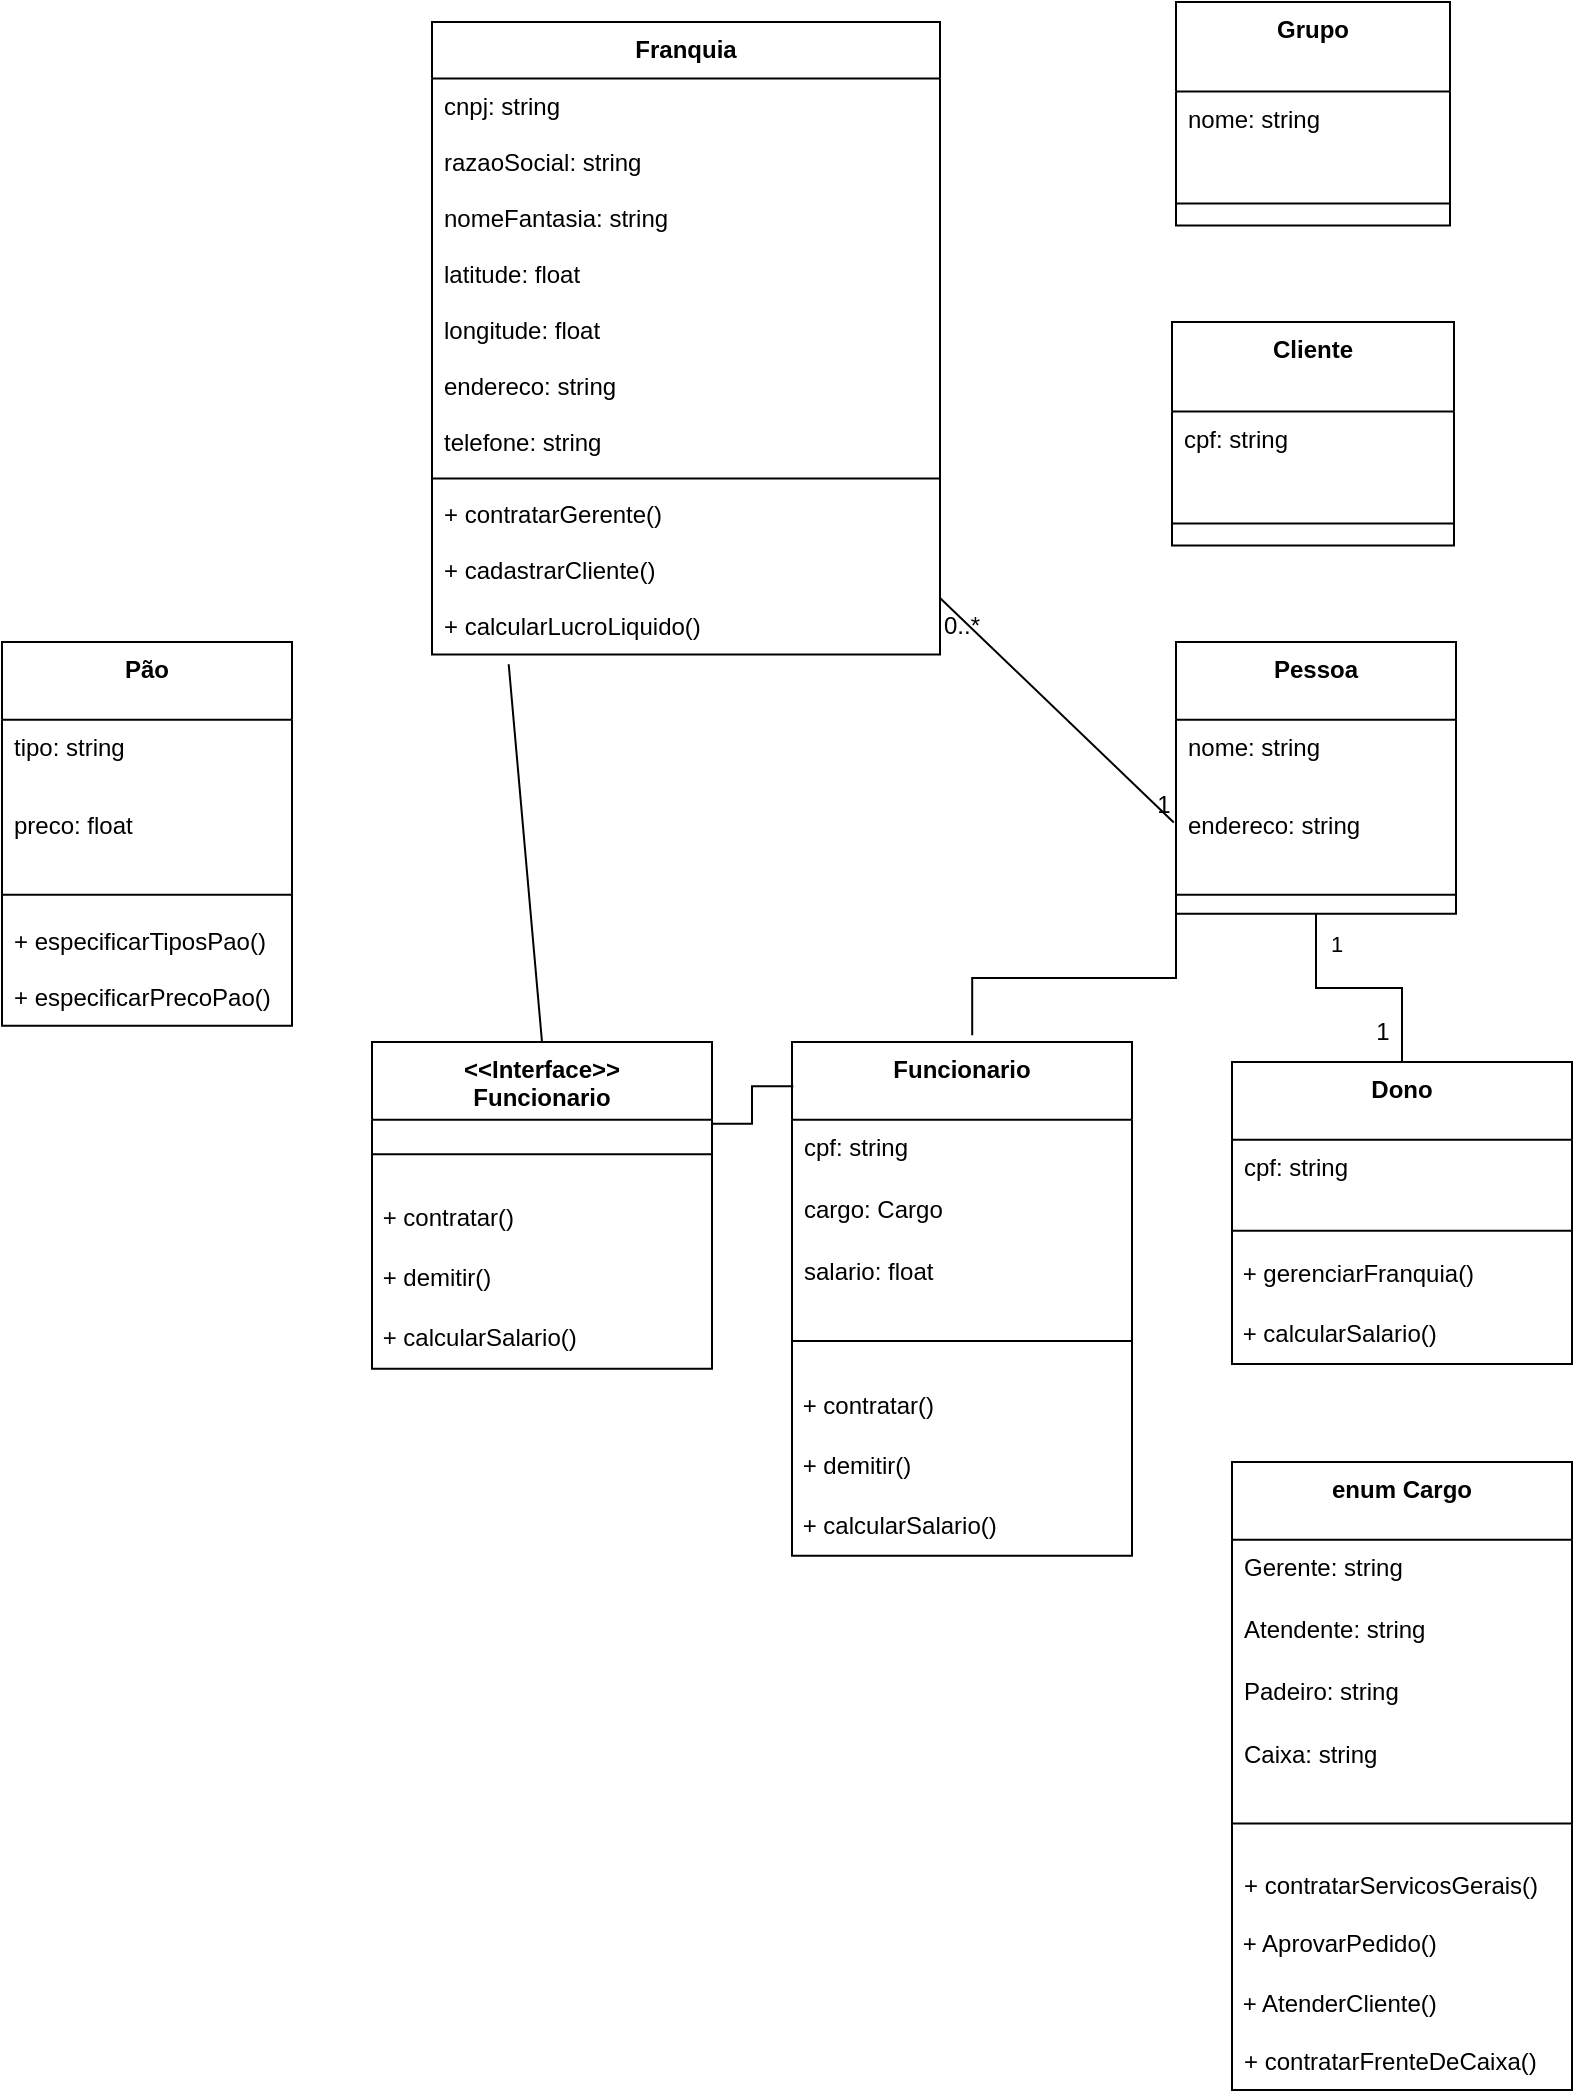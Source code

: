 <mxfile version="26.0.16">
  <diagram name="Página-1" id="nb6WnDY1xsW9HN1ucXLA">
    <mxGraphModel dx="1120" dy="650" grid="1" gridSize="10" guides="1" tooltips="1" connect="1" arrows="1" fold="1" page="1" pageScale="1" pageWidth="827" pageHeight="1169" math="0" shadow="0">
      <root>
        <mxCell id="0" />
        <mxCell id="1" parent="0" />
        <mxCell id="2" value="Franquia" style="swimlane;fontStyle=1;align=center;verticalAlign=top;childLayout=stackLayout;horizontal=1;startSize=28.267;horizontalStack=0;resizeParent=1;resizeParentMax=0;resizeLast=0;collapsible=0;marginBottom=0;" parent="1" vertex="1">
          <mxGeometry x="250" y="50" width="254" height="316.267" as="geometry" />
        </mxCell>
        <mxCell id="3" value="cnpj: string" style="text;strokeColor=none;fillColor=none;align=left;verticalAlign=top;spacingLeft=4;spacingRight=4;overflow=hidden;rotatable=0;points=[[0,0.5],[1,0.5]];portConstraint=eastwest;" parent="2" vertex="1">
          <mxGeometry y="28.267" width="254" height="28" as="geometry" />
        </mxCell>
        <mxCell id="4" value="razaoSocial: string" style="text;strokeColor=none;fillColor=none;align=left;verticalAlign=top;spacingLeft=4;spacingRight=4;overflow=hidden;rotatable=0;points=[[0,0.5],[1,0.5]];portConstraint=eastwest;" parent="2" vertex="1">
          <mxGeometry y="56.267" width="254" height="28" as="geometry" />
        </mxCell>
        <mxCell id="5" value="nomeFantasia: string" style="text;strokeColor=none;fillColor=none;align=left;verticalAlign=top;spacingLeft=4;spacingRight=4;overflow=hidden;rotatable=0;points=[[0,0.5],[1,0.5]];portConstraint=eastwest;" parent="2" vertex="1">
          <mxGeometry y="84.267" width="254" height="28" as="geometry" />
        </mxCell>
        <mxCell id="6" value="latitude: float" style="text;strokeColor=none;fillColor=none;align=left;verticalAlign=top;spacingLeft=4;spacingRight=4;overflow=hidden;rotatable=0;points=[[0,0.5],[1,0.5]];portConstraint=eastwest;" parent="2" vertex="1">
          <mxGeometry y="112.267" width="254" height="28" as="geometry" />
        </mxCell>
        <mxCell id="7" value="longitude: float" style="text;strokeColor=none;fillColor=none;align=left;verticalAlign=top;spacingLeft=4;spacingRight=4;overflow=hidden;rotatable=0;points=[[0,0.5],[1,0.5]];portConstraint=eastwest;" parent="2" vertex="1">
          <mxGeometry y="140.267" width="254" height="28" as="geometry" />
        </mxCell>
        <mxCell id="8" value="endereco: string" style="text;strokeColor=none;fillColor=none;align=left;verticalAlign=top;spacingLeft=4;spacingRight=4;overflow=hidden;rotatable=0;points=[[0,0.5],[1,0.5]];portConstraint=eastwest;" parent="2" vertex="1">
          <mxGeometry y="168.267" width="254" height="28" as="geometry" />
        </mxCell>
        <mxCell id="9" value="telefone: string" style="text;strokeColor=none;fillColor=none;align=left;verticalAlign=top;spacingLeft=4;spacingRight=4;overflow=hidden;rotatable=0;points=[[0,0.5],[1,0.5]];portConstraint=eastwest;" parent="2" vertex="1">
          <mxGeometry y="196.267" width="254" height="28" as="geometry" />
        </mxCell>
        <mxCell id="10" style="line;strokeWidth=1;fillColor=none;align=left;verticalAlign=middle;spacingTop=-1;spacingLeft=3;spacingRight=3;rotatable=0;labelPosition=right;points=[];portConstraint=eastwest;strokeColor=inherit;" parent="2" vertex="1">
          <mxGeometry y="224.267" width="254" height="8" as="geometry" />
        </mxCell>
        <mxCell id="11" value="+ contratarGerente()" style="text;strokeColor=none;fillColor=none;align=left;verticalAlign=top;spacingLeft=4;spacingRight=4;overflow=hidden;rotatable=0;points=[[0,0.5],[1,0.5]];portConstraint=eastwest;" parent="2" vertex="1">
          <mxGeometry y="232.267" width="254" height="28" as="geometry" />
        </mxCell>
        <mxCell id="16" value="+ cadastrarCliente()" style="text;strokeColor=none;fillColor=none;align=left;verticalAlign=top;spacingLeft=4;spacingRight=4;overflow=hidden;rotatable=0;points=[[0,0.5],[1,0.5]];portConstraint=eastwest;" parent="2" vertex="1">
          <mxGeometry y="260.267" width="254" height="28" as="geometry" />
        </mxCell>
        <mxCell id="17" value="+ calcularLucroLiquido()" style="text;strokeColor=none;fillColor=none;align=left;verticalAlign=top;spacingLeft=4;spacingRight=4;overflow=hidden;rotatable=0;points=[[0,0.5],[1,0.5]];portConstraint=eastwest;" parent="2" vertex="1">
          <mxGeometry y="288.267" width="254" height="28" as="geometry" />
        </mxCell>
        <mxCell id="tT6m4qfDZDHFZDtVOqjH-67" value="1" style="edgeStyle=orthogonalEdgeStyle;rounded=0;orthogonalLoop=1;jettySize=auto;html=1;exitX=0.5;exitY=1;exitDx=0;exitDy=0;endArrow=none;startFill=0;entryX=0.5;entryY=0;entryDx=0;entryDy=0;fontFamily=Helvetica;fontSize=12;" edge="1" parent="1" source="18" target="tT6m4qfDZDHFZDtVOqjH-58">
          <mxGeometry x="0.744" y="-10" relative="1" as="geometry">
            <mxPoint x="90" y="790" as="targetPoint" />
            <mxPoint as="offset" />
          </mxGeometry>
        </mxCell>
        <mxCell id="tT6m4qfDZDHFZDtVOqjH-88" value="1" style="edgeLabel;html=1;align=center;verticalAlign=middle;resizable=0;points=[];" vertex="1" connectable="0" parent="tT6m4qfDZDHFZDtVOqjH-67">
          <mxGeometry x="-0.871" y="1" relative="1" as="geometry">
            <mxPoint x="9" y="7" as="offset" />
          </mxGeometry>
        </mxCell>
        <mxCell id="tT6m4qfDZDHFZDtVOqjH-89" style="edgeStyle=orthogonalEdgeStyle;rounded=0;orthogonalLoop=1;jettySize=auto;html=1;exitX=0;exitY=1;exitDx=0;exitDy=0;endArrow=none;startFill=0;entryX=0.53;entryY=-0.013;entryDx=0;entryDy=0;entryPerimeter=0;" edge="1" parent="1" source="18" target="tT6m4qfDZDHFZDtVOqjH-90">
          <mxGeometry relative="1" as="geometry">
            <mxPoint x="480" y="850" as="targetPoint" />
          </mxGeometry>
        </mxCell>
        <mxCell id="18" value="Pessoa" style="swimlane;fontStyle=1;align=center;verticalAlign=top;childLayout=stackLayout;horizontal=1;startSize=38.857;horizontalStack=0;resizeParent=1;resizeParentMax=0;resizeLast=0;collapsible=0;marginBottom=0;" parent="1" vertex="1">
          <mxGeometry x="622" y="360.0" width="140" height="135.857" as="geometry" />
        </mxCell>
        <mxCell id="19" value="nome: string" style="text;strokeColor=none;fillColor=none;align=left;verticalAlign=top;spacingLeft=4;spacingRight=4;overflow=hidden;rotatable=0;points=[[0,0.5],[1,0.5]];portConstraint=eastwest;" parent="18" vertex="1">
          <mxGeometry y="38.857" width="140" height="39" as="geometry" />
        </mxCell>
        <mxCell id="20" value="endereco: string" style="text;strokeColor=none;fillColor=none;align=left;verticalAlign=top;spacingLeft=4;spacingRight=4;overflow=hidden;rotatable=0;points=[[0,0.5],[1,0.5]];portConstraint=eastwest;" parent="18" vertex="1">
          <mxGeometry y="77.857" width="140" height="39" as="geometry" />
        </mxCell>
        <mxCell id="21" style="line;strokeWidth=1;fillColor=none;align=left;verticalAlign=middle;spacingTop=-1;spacingLeft=3;spacingRight=3;rotatable=0;labelPosition=right;points=[];portConstraint=eastwest;strokeColor=inherit;" parent="18" vertex="1">
          <mxGeometry y="116.857" width="140" height="19" as="geometry" />
        </mxCell>
        <mxCell id="26" value="Grupo" style="swimlane;fontStyle=1;align=center;verticalAlign=top;childLayout=stackLayout;horizontal=1;startSize=44.8;horizontalStack=0;resizeParent=1;resizeParentMax=0;resizeLast=0;collapsible=0;marginBottom=0;" parent="1" vertex="1">
          <mxGeometry x="622" y="40" width="137" height="111.8" as="geometry" />
        </mxCell>
        <mxCell id="27" value="nome: string" style="text;strokeColor=none;fillColor=none;align=left;verticalAlign=top;spacingLeft=4;spacingRight=4;overflow=hidden;rotatable=0;points=[[0,0.5],[1,0.5]];portConstraint=eastwest;" parent="26" vertex="1">
          <mxGeometry y="44.8" width="137" height="45" as="geometry" />
        </mxCell>
        <mxCell id="28" style="line;strokeWidth=1;fillColor=none;align=left;verticalAlign=middle;spacingTop=-1;spacingLeft=3;spacingRight=3;rotatable=0;labelPosition=right;points=[];portConstraint=eastwest;strokeColor=inherit;" parent="26" vertex="1">
          <mxGeometry y="89.8" width="137" height="22" as="geometry" />
        </mxCell>
        <mxCell id="29" value="Pão" style="swimlane;fontStyle=1;align=center;verticalAlign=top;childLayout=stackLayout;horizontal=1;startSize=38.857;horizontalStack=0;resizeParent=1;resizeParentMax=0;resizeLast=0;collapsible=0;marginBottom=0;" parent="1" vertex="1">
          <mxGeometry x="35" y="360" width="145" height="191.857" as="geometry" />
        </mxCell>
        <mxCell id="30" value="tipo: string" style="text;strokeColor=none;fillColor=none;align=left;verticalAlign=top;spacingLeft=4;spacingRight=4;overflow=hidden;rotatable=0;points=[[0,0.5],[1,0.5]];portConstraint=eastwest;" parent="29" vertex="1">
          <mxGeometry y="38.857" width="145" height="39" as="geometry" />
        </mxCell>
        <mxCell id="31" value="preco: float" style="text;strokeColor=none;fillColor=none;align=left;verticalAlign=top;spacingLeft=4;spacingRight=4;overflow=hidden;rotatable=0;points=[[0,0.5],[1,0.5]];portConstraint=eastwest;" parent="29" vertex="1">
          <mxGeometry y="77.857" width="145" height="39" as="geometry" />
        </mxCell>
        <mxCell id="32" style="line;strokeWidth=1;fillColor=none;align=left;verticalAlign=middle;spacingTop=-1;spacingLeft=3;spacingRight=3;rotatable=0;labelPosition=right;points=[];portConstraint=eastwest;strokeColor=inherit;" parent="29" vertex="1">
          <mxGeometry y="116.857" width="145" height="19" as="geometry" />
        </mxCell>
        <mxCell id="14" value="+ especificarTiposPao()" style="text;strokeColor=none;fillColor=none;align=left;verticalAlign=top;spacingLeft=4;spacingRight=4;overflow=hidden;rotatable=0;points=[[0,0.5],[1,0.5]];portConstraint=eastwest;" parent="29" vertex="1">
          <mxGeometry y="135.857" width="145" height="28" as="geometry" />
        </mxCell>
        <mxCell id="15" value="+ especificarPrecoPao()" style="text;strokeColor=none;fillColor=none;align=left;verticalAlign=top;spacingLeft=4;spacingRight=4;overflow=hidden;rotatable=0;points=[[0,0.5],[1,0.5]];portConstraint=eastwest;" parent="29" vertex="1">
          <mxGeometry y="163.857" width="145" height="28" as="geometry" />
        </mxCell>
        <mxCell id="33" value="Cliente" style="swimlane;fontStyle=1;align=center;verticalAlign=top;childLayout=stackLayout;horizontal=1;startSize=44.8;horizontalStack=0;resizeParent=1;resizeParentMax=0;resizeLast=0;collapsible=0;marginBottom=0;" parent="1" vertex="1">
          <mxGeometry x="620" y="200" width="141" height="111.8" as="geometry" />
        </mxCell>
        <mxCell id="34" value="cpf: string" style="text;strokeColor=none;fillColor=none;align=left;verticalAlign=top;spacingLeft=4;spacingRight=4;overflow=hidden;rotatable=0;points=[[0,0.5],[1,0.5]];portConstraint=eastwest;" parent="33" vertex="1">
          <mxGeometry y="44.8" width="141" height="45" as="geometry" />
        </mxCell>
        <mxCell id="35" style="line;strokeWidth=1;fillColor=none;align=left;verticalAlign=middle;spacingTop=-1;spacingLeft=3;spacingRight=3;rotatable=0;labelPosition=right;points=[];portConstraint=eastwest;strokeColor=inherit;" parent="33" vertex="1">
          <mxGeometry y="89.8" width="141" height="22" as="geometry" />
        </mxCell>
        <mxCell id="tT6m4qfDZDHFZDtVOqjH-58" value="Dono" style="swimlane;fontStyle=1;align=center;verticalAlign=top;childLayout=stackLayout;horizontal=1;startSize=38.857;horizontalStack=0;resizeParent=1;resizeParentMax=0;resizeLast=0;collapsible=0;marginBottom=0;" vertex="1" parent="1">
          <mxGeometry x="650" y="570" width="170" height="150.997" as="geometry" />
        </mxCell>
        <mxCell id="tT6m4qfDZDHFZDtVOqjH-60" value="cpf: string" style="text;strokeColor=none;fillColor=none;align=left;verticalAlign=top;spacingLeft=4;spacingRight=4;overflow=hidden;rotatable=0;points=[[0,0.5],[1,0.5]];portConstraint=eastwest;" vertex="1" parent="tT6m4qfDZDHFZDtVOqjH-58">
          <mxGeometry y="38.857" width="170" height="39" as="geometry" />
        </mxCell>
        <mxCell id="tT6m4qfDZDHFZDtVOqjH-61" style="line;strokeWidth=1;fillColor=none;align=left;verticalAlign=middle;spacingTop=-1;spacingLeft=3;spacingRight=3;rotatable=0;labelPosition=right;points=[];portConstraint=eastwest;strokeColor=inherit;" vertex="1" parent="tT6m4qfDZDHFZDtVOqjH-58">
          <mxGeometry y="77.857" width="170" height="13.14" as="geometry" />
        </mxCell>
        <mxCell id="tT6m4qfDZDHFZDtVOqjH-81" value="&amp;nbsp;+ gerenciarFranquia()" style="text;html=1;align=left;verticalAlign=middle;resizable=0;points=[];autosize=1;strokeColor=none;fillColor=none;" vertex="1" parent="tT6m4qfDZDHFZDtVOqjH-58">
          <mxGeometry y="90.997" width="170" height="30" as="geometry" />
        </mxCell>
        <mxCell id="tT6m4qfDZDHFZDtVOqjH-127" value="&amp;nbsp;+ calcularSalario()" style="text;html=1;align=left;verticalAlign=middle;resizable=0;points=[];autosize=1;strokeColor=none;fillColor=none;" vertex="1" parent="tT6m4qfDZDHFZDtVOqjH-58">
          <mxGeometry y="120.997" width="170" height="30" as="geometry" />
        </mxCell>
        <mxCell id="tT6m4qfDZDHFZDtVOqjH-63" value="" style="curved=1;startArrow=none;endArrow=none;entryX=-0.008;entryY=0.317;entryDx=0;entryDy=0;exitX=1;exitY=-0.01;exitDx=0;exitDy=0;exitPerimeter=0;entryPerimeter=0;" edge="1" parent="1" source="17" target="20">
          <mxGeometry relative="1" as="geometry">
            <Array as="points" />
            <mxPoint x="530" y="550" as="sourcePoint" />
            <mxPoint x="90" y="605" as="targetPoint" />
          </mxGeometry>
        </mxCell>
        <mxCell id="tT6m4qfDZDHFZDtVOqjH-64" value="0..*" style="edgeLabel;resizable=0;labelBackgroundColor=none;fontSize=12;align=left;verticalAlign=top;" vertex="1" parent="tT6m4qfDZDHFZDtVOqjH-63">
          <mxGeometry x="-1" relative="1" as="geometry" />
        </mxCell>
        <mxCell id="tT6m4qfDZDHFZDtVOqjH-65" value="1" style="edgeLabel;resizable=0;labelBackgroundColor=none;fontSize=12;align=right;verticalAlign=bottom;" vertex="1" parent="tT6m4qfDZDHFZDtVOqjH-63">
          <mxGeometry x="1" relative="1" as="geometry" />
        </mxCell>
        <mxCell id="tT6m4qfDZDHFZDtVOqjH-90" value="Funcionario" style="swimlane;fontStyle=1;align=center;verticalAlign=top;childLayout=stackLayout;horizontal=1;startSize=38.857;horizontalStack=0;resizeParent=1;resizeParentMax=0;resizeLast=0;collapsible=0;marginBottom=0;" vertex="1" parent="1">
          <mxGeometry x="430" y="560" width="170" height="256.837" as="geometry" />
        </mxCell>
        <mxCell id="tT6m4qfDZDHFZDtVOqjH-92" value="cpf: string" style="text;strokeColor=none;fillColor=none;align=left;verticalAlign=top;spacingLeft=4;spacingRight=4;overflow=hidden;rotatable=0;points=[[0,0.5],[1,0.5]];portConstraint=eastwest;" vertex="1" parent="tT6m4qfDZDHFZDtVOqjH-90">
          <mxGeometry y="38.857" width="170" height="31.14" as="geometry" />
        </mxCell>
        <mxCell id="tT6m4qfDZDHFZDtVOqjH-95" value="cargo: Cargo" style="text;strokeColor=none;fillColor=none;align=left;verticalAlign=top;spacingLeft=4;spacingRight=4;overflow=hidden;rotatable=0;points=[[0,0.5],[1,0.5]];portConstraint=eastwest;" vertex="1" parent="tT6m4qfDZDHFZDtVOqjH-90">
          <mxGeometry y="69.997" width="170" height="31.14" as="geometry" />
        </mxCell>
        <mxCell id="tT6m4qfDZDHFZDtVOqjH-96" value="salario: float" style="text;strokeColor=none;fillColor=none;align=left;verticalAlign=top;spacingLeft=4;spacingRight=4;overflow=hidden;rotatable=0;points=[[0,0.5],[1,0.5]];portConstraint=eastwest;" vertex="1" parent="tT6m4qfDZDHFZDtVOqjH-90">
          <mxGeometry y="101.137" width="170" height="31.14" as="geometry" />
        </mxCell>
        <mxCell id="tT6m4qfDZDHFZDtVOqjH-93" style="line;strokeWidth=1;fillColor=none;align=left;verticalAlign=middle;spacingTop=-1;spacingLeft=3;spacingRight=3;rotatable=0;labelPosition=right;points=[];portConstraint=eastwest;strokeColor=inherit;" vertex="1" parent="tT6m4qfDZDHFZDtVOqjH-90">
          <mxGeometry y="132.277" width="170" height="34.56" as="geometry" />
        </mxCell>
        <mxCell id="tT6m4qfDZDHFZDtVOqjH-97" value="&amp;nbsp;+ contratar()" style="text;html=1;align=left;verticalAlign=middle;resizable=0;points=[];autosize=1;strokeColor=none;fillColor=none;" vertex="1" parent="tT6m4qfDZDHFZDtVOqjH-90">
          <mxGeometry y="166.837" width="170" height="30" as="geometry" />
        </mxCell>
        <mxCell id="tT6m4qfDZDHFZDtVOqjH-98" value="&amp;nbsp;+ demitir()" style="text;html=1;align=left;verticalAlign=middle;resizable=0;points=[];autosize=1;strokeColor=none;fillColor=none;" vertex="1" parent="tT6m4qfDZDHFZDtVOqjH-90">
          <mxGeometry y="196.837" width="170" height="30" as="geometry" />
        </mxCell>
        <mxCell id="tT6m4qfDZDHFZDtVOqjH-99" value="&amp;nbsp;+ calcularSalario()" style="text;html=1;align=left;verticalAlign=middle;resizable=0;points=[];autosize=1;strokeColor=none;fillColor=none;" vertex="1" parent="tT6m4qfDZDHFZDtVOqjH-90">
          <mxGeometry y="226.837" width="170" height="30" as="geometry" />
        </mxCell>
        <mxCell id="tT6m4qfDZDHFZDtVOqjH-131" style="edgeStyle=orthogonalEdgeStyle;rounded=0;orthogonalLoop=1;jettySize=auto;html=1;exitX=1;exitY=0.25;exitDx=0;exitDy=0;endArrow=none;startFill=0;entryX=0.004;entryY=0.086;entryDx=0;entryDy=0;entryPerimeter=0;" edge="1" parent="1" source="tT6m4qfDZDHFZDtVOqjH-109" target="tT6m4qfDZDHFZDtVOqjH-90">
          <mxGeometry relative="1" as="geometry">
            <mxPoint x="410" y="570" as="targetPoint" />
          </mxGeometry>
        </mxCell>
        <mxCell id="tT6m4qfDZDHFZDtVOqjH-109" value="&lt;&lt;Interface&gt;&gt;&#xa;Funcionario" style="swimlane;fontStyle=1;align=center;verticalAlign=top;childLayout=stackLayout;horizontal=1;startSize=38.857;horizontalStack=0;resizeParent=1;resizeParentMax=0;resizeLast=0;collapsible=0;marginBottom=0;" vertex="1" parent="1">
          <mxGeometry x="220" y="560" width="170" height="163.417" as="geometry" />
        </mxCell>
        <mxCell id="tT6m4qfDZDHFZDtVOqjH-113" style="line;strokeWidth=1;fillColor=none;align=left;verticalAlign=middle;spacingTop=-1;spacingLeft=3;spacingRight=3;rotatable=0;labelPosition=right;points=[];portConstraint=eastwest;strokeColor=inherit;" vertex="1" parent="tT6m4qfDZDHFZDtVOqjH-109">
          <mxGeometry y="38.857" width="170" height="34.56" as="geometry" />
        </mxCell>
        <mxCell id="tT6m4qfDZDHFZDtVOqjH-114" value="&amp;nbsp;+ contratar()" style="text;html=1;align=left;verticalAlign=middle;resizable=0;points=[];autosize=1;strokeColor=none;fillColor=none;" vertex="1" parent="tT6m4qfDZDHFZDtVOqjH-109">
          <mxGeometry y="73.417" width="170" height="30" as="geometry" />
        </mxCell>
        <mxCell id="tT6m4qfDZDHFZDtVOqjH-115" value="&amp;nbsp;+ demitir()" style="text;html=1;align=left;verticalAlign=middle;resizable=0;points=[];autosize=1;strokeColor=none;fillColor=none;" vertex="1" parent="tT6m4qfDZDHFZDtVOqjH-109">
          <mxGeometry y="103.417" width="170" height="30" as="geometry" />
        </mxCell>
        <mxCell id="tT6m4qfDZDHFZDtVOqjH-116" value="&amp;nbsp;+ calcularSalario()" style="text;html=1;align=left;verticalAlign=middle;resizable=0;points=[];autosize=1;strokeColor=none;fillColor=none;" vertex="1" parent="tT6m4qfDZDHFZDtVOqjH-109">
          <mxGeometry y="133.417" width="170" height="30" as="geometry" />
        </mxCell>
        <mxCell id="tT6m4qfDZDHFZDtVOqjH-117" value="" style="endArrow=none;html=1;rounded=0;exitX=0.5;exitY=0;exitDx=0;exitDy=0;entryX=0.151;entryY=1.173;entryDx=0;entryDy=0;entryPerimeter=0;" edge="1" parent="1" source="tT6m4qfDZDHFZDtVOqjH-109" target="17">
          <mxGeometry width="50" height="50" relative="1" as="geometry">
            <mxPoint x="380" y="630" as="sourcePoint" />
            <mxPoint x="380" y="590" as="targetPoint" />
            <Array as="points" />
          </mxGeometry>
        </mxCell>
        <mxCell id="tT6m4qfDZDHFZDtVOqjH-120" value="enum Cargo" style="swimlane;fontStyle=1;align=center;verticalAlign=top;childLayout=stackLayout;horizontal=1;startSize=38.857;horizontalStack=0;resizeParent=1;resizeParentMax=0;resizeLast=0;collapsible=0;marginBottom=0;" vertex="1" parent="1">
          <mxGeometry x="650" y="770" width="170" height="313.977" as="geometry" />
        </mxCell>
        <mxCell id="tT6m4qfDZDHFZDtVOqjH-122" value="Gerente: string" style="text;strokeColor=none;fillColor=none;align=left;verticalAlign=top;spacingLeft=4;spacingRight=4;overflow=hidden;rotatable=0;points=[[0,0.5],[1,0.5]];portConstraint=eastwest;" vertex="1" parent="tT6m4qfDZDHFZDtVOqjH-120">
          <mxGeometry y="38.857" width="170" height="31.14" as="geometry" />
        </mxCell>
        <mxCell id="tT6m4qfDZDHFZDtVOqjH-123" value="Atendente: string" style="text;strokeColor=none;fillColor=none;align=left;verticalAlign=top;spacingLeft=4;spacingRight=4;overflow=hidden;rotatable=0;points=[[0,0.5],[1,0.5]];portConstraint=eastwest;" vertex="1" parent="tT6m4qfDZDHFZDtVOqjH-120">
          <mxGeometry y="69.997" width="170" height="31.14" as="geometry" />
        </mxCell>
        <mxCell id="tT6m4qfDZDHFZDtVOqjH-128" value="Padeiro: string" style="text;strokeColor=none;fillColor=none;align=left;verticalAlign=top;spacingLeft=4;spacingRight=4;overflow=hidden;rotatable=0;points=[[0,0.5],[1,0.5]];portConstraint=eastwest;" vertex="1" parent="tT6m4qfDZDHFZDtVOqjH-120">
          <mxGeometry y="101.137" width="170" height="31.14" as="geometry" />
        </mxCell>
        <mxCell id="tT6m4qfDZDHFZDtVOqjH-129" value="Caixa: string" style="text;strokeColor=none;fillColor=none;align=left;verticalAlign=top;spacingLeft=4;spacingRight=4;overflow=hidden;rotatable=0;points=[[0,0.5],[1,0.5]];portConstraint=eastwest;" vertex="1" parent="tT6m4qfDZDHFZDtVOqjH-120">
          <mxGeometry y="132.277" width="170" height="31.14" as="geometry" />
        </mxCell>
        <mxCell id="tT6m4qfDZDHFZDtVOqjH-124" style="line;strokeWidth=1;fillColor=none;align=left;verticalAlign=middle;spacingTop=-1;spacingLeft=3;spacingRight=3;rotatable=0;labelPosition=right;points=[];portConstraint=eastwest;strokeColor=inherit;" vertex="1" parent="tT6m4qfDZDHFZDtVOqjH-120">
          <mxGeometry y="163.417" width="170" height="34.56" as="geometry" />
        </mxCell>
        <mxCell id="13" value="+ contratarServicosGerais()" style="text;strokeColor=none;fillColor=none;align=left;verticalAlign=top;spacingLeft=4;spacingRight=4;overflow=hidden;rotatable=0;points=[[0,0.5],[1,0.5]];portConstraint=eastwest;" parent="tT6m4qfDZDHFZDtVOqjH-120" vertex="1">
          <mxGeometry y="197.977" width="170" height="28" as="geometry" />
        </mxCell>
        <mxCell id="tT6m4qfDZDHFZDtVOqjH-125" value="&amp;nbsp;+ AprovarPedido()" style="text;html=1;align=left;verticalAlign=middle;resizable=0;points=[];autosize=1;strokeColor=none;fillColor=none;" vertex="1" parent="tT6m4qfDZDHFZDtVOqjH-120">
          <mxGeometry y="225.977" width="170" height="30" as="geometry" />
        </mxCell>
        <mxCell id="tT6m4qfDZDHFZDtVOqjH-126" value="&amp;nbsp;+ AtenderCliente()" style="text;html=1;align=left;verticalAlign=middle;resizable=0;points=[];autosize=1;strokeColor=none;fillColor=none;" vertex="1" parent="tT6m4qfDZDHFZDtVOqjH-120">
          <mxGeometry y="255.977" width="170" height="30" as="geometry" />
        </mxCell>
        <mxCell id="12" value="+ contratarFrenteDeCaixa()" style="text;strokeColor=none;fillColor=none;align=left;verticalAlign=top;spacingLeft=4;spacingRight=4;overflow=hidden;rotatable=0;points=[[0,0.5],[1,0.5]];portConstraint=eastwest;" parent="tT6m4qfDZDHFZDtVOqjH-120" vertex="1">
          <mxGeometry y="285.977" width="170" height="28" as="geometry" />
        </mxCell>
      </root>
    </mxGraphModel>
  </diagram>
</mxfile>
